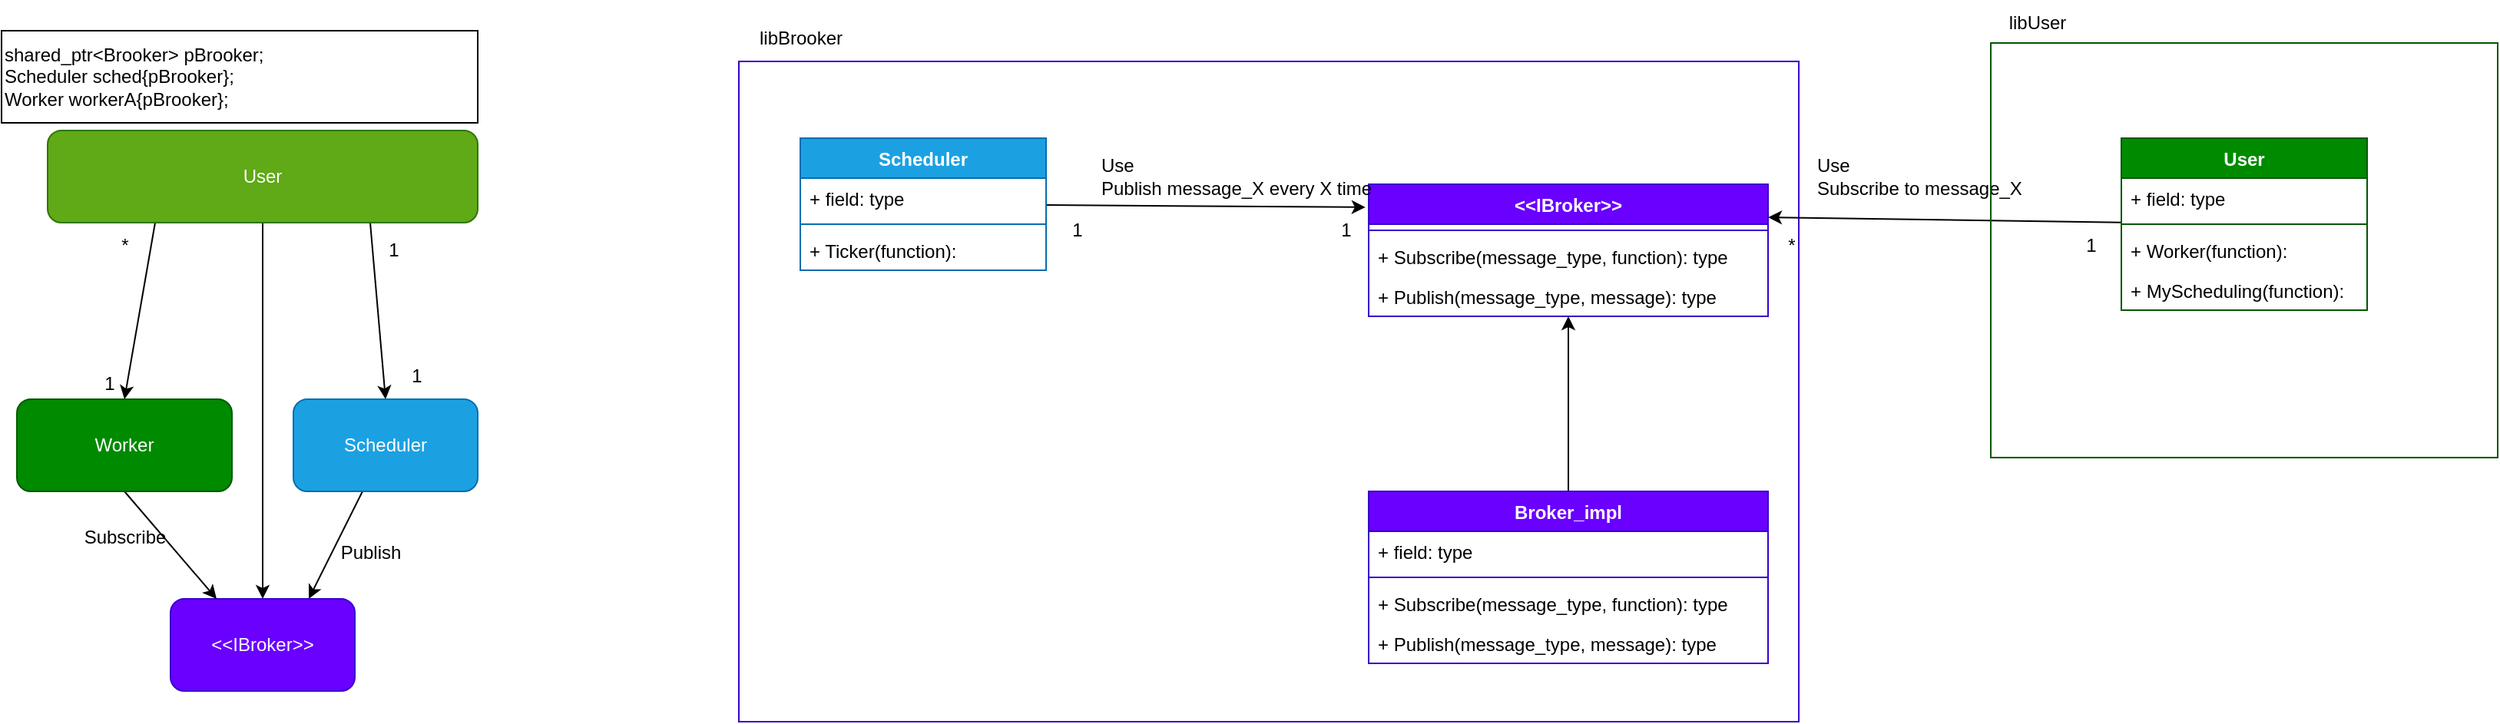 <mxfile>
    <diagram id="pkeHI5KzZq8nbLrf4Ctr" name="Page-1">
        <mxGraphModel dx="2509" dy="644" grid="1" gridSize="10" guides="1" tooltips="1" connect="1" arrows="1" fold="1" page="1" pageScale="1" pageWidth="827" pageHeight="1169" math="1" shadow="0">
            <root>
                <mxCell id="0"/>
                <mxCell id="1" parent="0"/>
                <mxCell id="35" value="" style="html=1;fillColor=none;fontColor=#ffffff;strokeColor=#3700CC;" vertex="1" parent="1">
                    <mxGeometry x="50" y="40" width="690" height="430" as="geometry"/>
                </mxCell>
                <mxCell id="18" style="edgeStyle=none;html=1;entryX=-0.008;entryY=0.174;entryDx=0;entryDy=0;entryPerimeter=0;" edge="1" parent="1" source="4" target="8">
                    <mxGeometry relative="1" as="geometry"/>
                </mxCell>
                <mxCell id="4" value="Scheduler" style="swimlane;fontStyle=1;align=center;verticalAlign=top;childLayout=stackLayout;horizontal=1;startSize=26;horizontalStack=0;resizeParent=1;resizeParentMax=0;resizeLast=0;collapsible=1;marginBottom=0;fillColor=#1ba1e2;fontColor=#ffffff;strokeColor=#006EAF;" vertex="1" parent="1">
                    <mxGeometry x="90" y="90" width="160" height="86" as="geometry"/>
                </mxCell>
                <mxCell id="5" value="+ field: type" style="text;strokeColor=none;fillColor=none;align=left;verticalAlign=top;spacingLeft=4;spacingRight=4;overflow=hidden;rotatable=0;points=[[0,0.5],[1,0.5]];portConstraint=eastwest;" vertex="1" parent="4">
                    <mxGeometry y="26" width="160" height="26" as="geometry"/>
                </mxCell>
                <mxCell id="6" value="" style="line;strokeWidth=1;fillColor=none;align=left;verticalAlign=middle;spacingTop=-1;spacingLeft=3;spacingRight=3;rotatable=0;labelPosition=right;points=[];portConstraint=eastwest;strokeColor=inherit;" vertex="1" parent="4">
                    <mxGeometry y="52" width="160" height="8" as="geometry"/>
                </mxCell>
                <mxCell id="7" value="+ Ticker(function): " style="text;strokeColor=none;fillColor=none;align=left;verticalAlign=top;spacingLeft=4;spacingRight=4;overflow=hidden;rotatable=0;points=[[0,0.5],[1,0.5]];portConstraint=eastwest;" vertex="1" parent="4">
                    <mxGeometry y="60" width="160" height="26" as="geometry"/>
                </mxCell>
                <mxCell id="21" style="edgeStyle=none;html=1;exitX=0.5;exitY=0;exitDx=0;exitDy=0;" edge="1" parent="1" source="13" target="8">
                    <mxGeometry relative="1" as="geometry"/>
                </mxCell>
                <mxCell id="8" value="&lt;&lt;IBroker&gt;&gt;" style="swimlane;fontStyle=1;align=center;verticalAlign=top;childLayout=stackLayout;horizontal=1;startSize=26;horizontalStack=0;resizeParent=1;resizeParentMax=0;resizeLast=0;collapsible=1;marginBottom=0;fillColor=#6a00ff;fontColor=#ffffff;strokeColor=#3700CC;" vertex="1" parent="1">
                    <mxGeometry x="460" y="120" width="260" height="86" as="geometry"/>
                </mxCell>
                <mxCell id="10" value="" style="line;strokeWidth=1;fillColor=none;align=left;verticalAlign=middle;spacingTop=-1;spacingLeft=3;spacingRight=3;rotatable=0;labelPosition=right;points=[];portConstraint=eastwest;strokeColor=inherit;" vertex="1" parent="8">
                    <mxGeometry y="26" width="260" height="8" as="geometry"/>
                </mxCell>
                <mxCell id="11" value="+ Subscribe(message_type, function): type" style="text;strokeColor=none;fillColor=none;align=left;verticalAlign=top;spacingLeft=4;spacingRight=4;overflow=hidden;rotatable=0;points=[[0,0.5],[1,0.5]];portConstraint=eastwest;" vertex="1" parent="8">
                    <mxGeometry y="34" width="260" height="26" as="geometry"/>
                </mxCell>
                <mxCell id="12" value="+ Publish(message_type, message): type" style="text;strokeColor=none;fillColor=none;align=left;verticalAlign=top;spacingLeft=4;spacingRight=4;overflow=hidden;rotatable=0;points=[[0,0.5],[1,0.5]];portConstraint=eastwest;" vertex="1" parent="8">
                    <mxGeometry y="60" width="260" height="26" as="geometry"/>
                </mxCell>
                <mxCell id="13" value="Broker_impl" style="swimlane;fontStyle=1;align=center;verticalAlign=top;childLayout=stackLayout;horizontal=1;startSize=26;horizontalStack=0;resizeParent=1;resizeParentMax=0;resizeLast=0;collapsible=1;marginBottom=0;fillColor=#6a00ff;fontColor=#ffffff;strokeColor=#3700CC;" vertex="1" parent="1">
                    <mxGeometry x="460" y="320" width="260" height="112" as="geometry"/>
                </mxCell>
                <mxCell id="14" value="+ field: type" style="text;strokeColor=none;fillColor=none;align=left;verticalAlign=top;spacingLeft=4;spacingRight=4;overflow=hidden;rotatable=0;points=[[0,0.5],[1,0.5]];portConstraint=eastwest;" vertex="1" parent="13">
                    <mxGeometry y="26" width="260" height="26" as="geometry"/>
                </mxCell>
                <mxCell id="15" value="" style="line;strokeWidth=1;fillColor=none;align=left;verticalAlign=middle;spacingTop=-1;spacingLeft=3;spacingRight=3;rotatable=0;labelPosition=right;points=[];portConstraint=eastwest;strokeColor=inherit;" vertex="1" parent="13">
                    <mxGeometry y="52" width="260" height="8" as="geometry"/>
                </mxCell>
                <mxCell id="16" value="+ Subscribe(message_type, function): type" style="text;strokeColor=none;fillColor=none;align=left;verticalAlign=top;spacingLeft=4;spacingRight=4;overflow=hidden;rotatable=0;points=[[0,0.5],[1,0.5]];portConstraint=eastwest;" vertex="1" parent="13">
                    <mxGeometry y="60" width="260" height="26" as="geometry"/>
                </mxCell>
                <mxCell id="17" value="+ Publish(message_type, message): type" style="text;strokeColor=none;fillColor=none;align=left;verticalAlign=top;spacingLeft=4;spacingRight=4;overflow=hidden;rotatable=0;points=[[0,0.5],[1,0.5]];portConstraint=eastwest;" vertex="1" parent="13">
                    <mxGeometry y="86" width="260" height="26" as="geometry"/>
                </mxCell>
                <mxCell id="19" value="Use&lt;br&gt;Publish message_X every X time" style="text;html=1;align=left;verticalAlign=middle;resizable=0;points=[];autosize=1;strokeColor=none;fillColor=none;" vertex="1" parent="1">
                    <mxGeometry x="284" y="95" width="200" height="40" as="geometry"/>
                </mxCell>
                <mxCell id="27" style="edgeStyle=none;html=1;entryX=1;entryY=0.25;entryDx=0;entryDy=0;" edge="1" parent="1" source="22" target="8">
                    <mxGeometry relative="1" as="geometry"/>
                </mxCell>
                <mxCell id="22" value="User" style="swimlane;fontStyle=1;align=center;verticalAlign=top;childLayout=stackLayout;horizontal=1;startSize=26;horizontalStack=0;resizeParent=1;resizeParentMax=0;resizeLast=0;collapsible=1;marginBottom=0;fillColor=#008a00;fontColor=#ffffff;strokeColor=#005700;" vertex="1" parent="1">
                    <mxGeometry x="950" y="90" width="160" height="112" as="geometry"/>
                </mxCell>
                <mxCell id="23" value="+ field: type" style="text;strokeColor=none;fillColor=none;align=left;verticalAlign=top;spacingLeft=4;spacingRight=4;overflow=hidden;rotatable=0;points=[[0,0.5],[1,0.5]];portConstraint=eastwest;" vertex="1" parent="22">
                    <mxGeometry y="26" width="160" height="26" as="geometry"/>
                </mxCell>
                <mxCell id="24" value="" style="line;strokeWidth=1;fillColor=none;align=left;verticalAlign=middle;spacingTop=-1;spacingLeft=3;spacingRight=3;rotatable=0;labelPosition=right;points=[];portConstraint=eastwest;strokeColor=inherit;" vertex="1" parent="22">
                    <mxGeometry y="52" width="160" height="8" as="geometry"/>
                </mxCell>
                <mxCell id="25" value="+ Worker(function): " style="text;strokeColor=none;fillColor=none;align=left;verticalAlign=top;spacingLeft=4;spacingRight=4;overflow=hidden;rotatable=0;points=[[0,0.5],[1,0.5]];portConstraint=eastwest;" vertex="1" parent="22">
                    <mxGeometry y="60" width="160" height="26" as="geometry"/>
                </mxCell>
                <mxCell id="26" value="+ MyScheduling(function): " style="text;strokeColor=none;fillColor=none;align=left;verticalAlign=top;spacingLeft=4;spacingRight=4;overflow=hidden;rotatable=0;points=[[0,0.5],[1,0.5]];portConstraint=eastwest;" vertex="1" parent="22">
                    <mxGeometry y="86" width="160" height="26" as="geometry"/>
                </mxCell>
                <mxCell id="28" value="Use&lt;br&gt;Subscribe to&amp;nbsp;&lt;span style=&quot;&quot;&gt;message_X&lt;/span&gt;" style="text;html=1;align=left;verticalAlign=middle;resizable=0;points=[];autosize=1;strokeColor=none;fillColor=none;" vertex="1" parent="1">
                    <mxGeometry x="750" y="95" width="160" height="40" as="geometry"/>
                </mxCell>
                <mxCell id="29" value="1" style="text;html=1;align=center;verticalAlign=middle;resizable=0;points=[];autosize=1;strokeColor=none;fillColor=none;" vertex="1" parent="1">
                    <mxGeometry x="915" y="145" width="30" height="30" as="geometry"/>
                </mxCell>
                <mxCell id="30" value="*" style="text;html=1;align=center;verticalAlign=middle;resizable=0;points=[];autosize=1;strokeColor=none;fillColor=none;" vertex="1" parent="1">
                    <mxGeometry x="720" y="145" width="30" height="30" as="geometry"/>
                </mxCell>
                <mxCell id="31" value="1" style="text;html=1;align=center;verticalAlign=middle;resizable=0;points=[];autosize=1;strokeColor=none;fillColor=none;" vertex="1" parent="1">
                    <mxGeometry x="255" y="135" width="30" height="30" as="geometry"/>
                </mxCell>
                <mxCell id="32" value="1" style="text;html=1;align=center;verticalAlign=middle;resizable=0;points=[];autosize=1;strokeColor=none;fillColor=none;" vertex="1" parent="1">
                    <mxGeometry x="430" y="135" width="30" height="30" as="geometry"/>
                </mxCell>
                <mxCell id="33" value="" style="html=1;fillColor=none;fontColor=#ffffff;strokeColor=#005700;" vertex="1" parent="1">
                    <mxGeometry x="865" y="28" width="330" height="270" as="geometry"/>
                </mxCell>
                <mxCell id="34" value="libUser" style="text;html=1;align=center;verticalAlign=middle;resizable=0;points=[];autosize=1;strokeColor=none;fillColor=none;" vertex="1" parent="1">
                    <mxGeometry x="865" width="60" height="30" as="geometry"/>
                </mxCell>
                <mxCell id="36" value="libBrooker" style="text;html=1;align=center;verticalAlign=middle;resizable=0;points=[];autosize=1;strokeColor=none;fillColor=none;" vertex="1" parent="1">
                    <mxGeometry x="50" y="10" width="80" height="30" as="geometry"/>
                </mxCell>
                <mxCell id="fj1_jmcXJmK3bUkjSgkg-36" style="edgeStyle=none;html=1;entryX=0.5;entryY=0;entryDx=0;entryDy=0;exitX=0.75;exitY=1;exitDx=0;exitDy=0;" edge="1" parent="1" source="fj1_jmcXJmK3bUkjSgkg-39" target="fj1_jmcXJmK3bUkjSgkg-42">
                    <mxGeometry relative="1" as="geometry"/>
                </mxCell>
                <mxCell id="fj1_jmcXJmK3bUkjSgkg-37" style="edgeStyle=none;html=1;" edge="1" parent="1" source="fj1_jmcXJmK3bUkjSgkg-39" target="fj1_jmcXJmK3bUkjSgkg-43">
                    <mxGeometry relative="1" as="geometry"/>
                </mxCell>
                <mxCell id="fj1_jmcXJmK3bUkjSgkg-38" style="edgeStyle=none;html=1;exitX=0.25;exitY=1;exitDx=0;exitDy=0;entryX=0.5;entryY=0;entryDx=0;entryDy=0;" edge="1" parent="1" source="fj1_jmcXJmK3bUkjSgkg-39" target="fj1_jmcXJmK3bUkjSgkg-45">
                    <mxGeometry relative="1" as="geometry"/>
                </mxCell>
                <mxCell id="fj1_jmcXJmK3bUkjSgkg-39" value="User" style="rounded=1;whiteSpace=wrap;html=1;fillColor=#60a917;fontColor=#ffffff;strokeColor=#2D7600;" vertex="1" parent="1">
                    <mxGeometry x="-400" y="85" width="280" height="60" as="geometry"/>
                </mxCell>
                <mxCell id="fj1_jmcXJmK3bUkjSgkg-40" value="shared_ptr&amp;lt;Brooker&amp;gt; pBrooker;&lt;br&gt;Scheduler sched{pBrooker};&lt;br&gt;Worker workerA{pBrooker};" style="rounded=0;whiteSpace=wrap;html=1;fillColor=none;align=left;" vertex="1" parent="1">
                    <mxGeometry x="-430" y="20" width="310" height="60" as="geometry"/>
                </mxCell>
                <mxCell id="fj1_jmcXJmK3bUkjSgkg-41" style="edgeStyle=none;html=1;entryX=0.75;entryY=0;entryDx=0;entryDy=0;" edge="1" parent="1" source="fj1_jmcXJmK3bUkjSgkg-42" target="fj1_jmcXJmK3bUkjSgkg-43">
                    <mxGeometry relative="1" as="geometry"/>
                </mxCell>
                <mxCell id="fj1_jmcXJmK3bUkjSgkg-42" value="Scheduler" style="rounded=1;whiteSpace=wrap;html=1;fillColor=#1ba1e2;fontColor=#ffffff;strokeColor=#006EAF;" vertex="1" parent="1">
                    <mxGeometry x="-240" y="260" width="120" height="60" as="geometry"/>
                </mxCell>
                <mxCell id="fj1_jmcXJmK3bUkjSgkg-43" value="&amp;lt;&amp;lt;IBroker&amp;gt;&amp;gt;" style="rounded=1;whiteSpace=wrap;html=1;fillColor=#6a00ff;fontColor=#ffffff;strokeColor=#3700CC;" vertex="1" parent="1">
                    <mxGeometry x="-320" y="390" width="120" height="60" as="geometry"/>
                </mxCell>
                <mxCell id="fj1_jmcXJmK3bUkjSgkg-44" style="edgeStyle=none;html=1;exitX=0.5;exitY=1;exitDx=0;exitDy=0;entryX=0.25;entryY=0;entryDx=0;entryDy=0;" edge="1" parent="1" source="fj1_jmcXJmK3bUkjSgkg-45" target="fj1_jmcXJmK3bUkjSgkg-43">
                    <mxGeometry relative="1" as="geometry"/>
                </mxCell>
                <mxCell id="fj1_jmcXJmK3bUkjSgkg-45" value="Worker" style="rounded=1;whiteSpace=wrap;html=1;fillColor=#008a00;fontColor=#ffffff;strokeColor=#005700;" vertex="1" parent="1">
                    <mxGeometry x="-420" y="260" width="140" height="60" as="geometry"/>
                </mxCell>
                <mxCell id="fj1_jmcXJmK3bUkjSgkg-46" value="Publish" style="text;html=1;align=center;verticalAlign=middle;resizable=0;points=[];autosize=1;strokeColor=none;fillColor=none;" vertex="1" parent="1">
                    <mxGeometry x="-220" y="345" width="60" height="30" as="geometry"/>
                </mxCell>
                <mxCell id="fj1_jmcXJmK3bUkjSgkg-47" value="Subscribe" style="text;html=1;align=center;verticalAlign=middle;resizable=0;points=[];autosize=1;strokeColor=none;fillColor=none;" vertex="1" parent="1">
                    <mxGeometry x="-390" y="335" width="80" height="30" as="geometry"/>
                </mxCell>
                <mxCell id="tRQPRVmGsT0Va5bFX7_P-36" value="*" style="text;html=1;align=center;verticalAlign=middle;resizable=0;points=[];autosize=1;strokeColor=none;fillColor=none;" vertex="1" parent="1">
                    <mxGeometry x="-365" y="145" width="30" height="30" as="geometry"/>
                </mxCell>
                <mxCell id="tRQPRVmGsT0Va5bFX7_P-37" value="1" style="text;html=1;align=center;verticalAlign=middle;resizable=0;points=[];autosize=1;strokeColor=none;fillColor=none;" vertex="1" parent="1">
                    <mxGeometry x="-190" y="148" width="30" height="30" as="geometry"/>
                </mxCell>
                <mxCell id="tRQPRVmGsT0Va5bFX7_P-38" value="1" style="text;html=1;align=center;verticalAlign=middle;resizable=0;points=[];autosize=1;strokeColor=none;fillColor=none;" vertex="1" parent="1">
                    <mxGeometry x="-375" y="235" width="30" height="30" as="geometry"/>
                </mxCell>
                <mxCell id="tRQPRVmGsT0Va5bFX7_P-39" value="1" style="text;html=1;align=center;verticalAlign=middle;resizable=0;points=[];autosize=1;strokeColor=none;fillColor=none;" vertex="1" parent="1">
                    <mxGeometry x="-175" y="230" width="30" height="30" as="geometry"/>
                </mxCell>
            </root>
        </mxGraphModel>
    </diagram>
</mxfile>